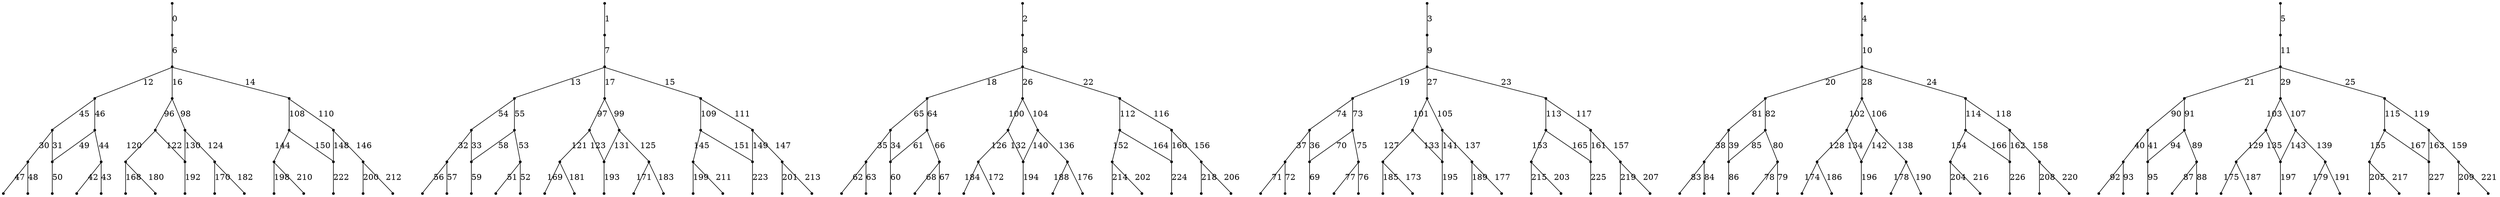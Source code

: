 digraph {
  graph [splines=false];
   0 [shape=point,label=""] ;
   1 [shape=point,label=""] ;
   2 [shape=point,label=""] ;
   3 [shape=point,label=""] ;
   4 [shape=point,label=""] ;
   5 [shape=point,label=""] ;
   6 [shape=point,label=""] ;
   7 [shape=point,label=""] ;
   8 [shape=point,label=""] ;
   9 [shape=point,label=""] ;
   10 [shape=point,label=""] ;
   11 [shape=point,label=""] ;
   12 [shape=point,label=""] ;
   13 [shape=point,label=""] ;
   14 [shape=point,label=""] ;
   15 [shape=point,label=""] ;
   16 [shape=point,label=""] ;
   17 [shape=point,label=""] ;
   18 [shape=point,label=""] ;
   19 [shape=point,label=""] ;
   20 [shape=point,label=""] ;
   21 [shape=point,label=""] ;
   22 [shape=point,label=""] ;
   23 [shape=point,label=""] ;
   24 [shape=point,label=""] ;
   25 [shape=point,label=""] ;
   26 [shape=point,label=""] ;
   27 [shape=point,label=""] ;
   28 [shape=point,label=""] ;
   29 [shape=point,label=""] ;
   30 [shape=point,label=""] ;
   31 [shape=point,label=""] ;
   32 [shape=point,label=""] ;
   33 [shape=point,label=""] ;
   34 [shape=point,label=""] ;
   35 [shape=point,label=""] ;
   36 [shape=point,label=""] ;
   37 [shape=point,label=""] ;
   38 [shape=point,label=""] ;
   39 [shape=point,label=""] ;
   40 [shape=point,label=""] ;
   41 [shape=point,label=""] ;
   42 [shape=point,label=""] ;
   43 [shape=point,label=""] ;
   44 [shape=point,label=""] ;
   45 [shape=point,label=""] ;
   46 [shape=point,label=""] ;
   47 [shape=point,label=""] ;
   48 [shape=point,label=""] ;
   49 [shape=point,label=""] ;
   50 [shape=point,label=""] ;
   51 [shape=point,label=""] ;
   52 [shape=point,label=""] ;
   53 [shape=point,label=""] ;
   54 [shape=point,label=""] ;
   55 [shape=point,label=""] ;
   56 [shape=point,label=""] ;
   57 [shape=point,label=""] ;
   58 [shape=point,label=""] ;
   59 [shape=point,label=""] ;
   60 [shape=point,label=""] ;
   61 [shape=point,label=""] ;
   62 [shape=point,label=""] ;
   63 [shape=point,label=""] ;
   64 [shape=point,label=""] ;
   65 [shape=point,label=""] ;
   66 [shape=point,label=""] ;
   67 [shape=point,label=""] ;
   68 [shape=point,label=""] ;
   69 [shape=point,label=""] ;
   70 [shape=point,label=""] ;
   71 [shape=point,label=""] ;
   72 [shape=point,label=""] ;
   73 [shape=point,label=""] ;
   74 [shape=point,label=""] ;
   75 [shape=point,label=""] ;
   76 [shape=point,label=""] ;
   77 [shape=point,label=""] ;
   78 [shape=point,label=""] ;
   79 [shape=point,label=""] ;
   80 [shape=point,label=""] ;
   81 [shape=point,label=""] ;
   82 [shape=point,label=""] ;
   83 [shape=point,label=""] ;
   84 [shape=point,label=""] ;
   85 [shape=point,label=""] ;
   86 [shape=point,label=""] ;
   87 [shape=point,label=""] ;
   88 [shape=point,label=""] ;
   89 [shape=point,label=""] ;
   90 [shape=point,label=""] ;
   91 [shape=point,label=""] ;
   92 [shape=point,label=""] ;
   93 [shape=point,label=""] ;
   94 [shape=point,label=""] ;
   95 [shape=point,label=""] ;
   96 [shape=point,label=""] ;
   97 [shape=point,label=""] ;
   98 [shape=point,label=""] ;
   99 [shape=point,label=""] ;
   100 [shape=point,label=""] ;
   101 [shape=point,label=""] ;
   102 [shape=point,label=""] ;
   103 [shape=point,label=""] ;
   104 [shape=point,label=""] ;
   105 [shape=point,label=""] ;
   106 [shape=point,label=""] ;
   107 [shape=point,label=""] ;
   108 [shape=point,label=""] ;
   109 [shape=point,label=""] ;
   110 [shape=point,label=""] ;
   111 [shape=point,label=""] ;
   112 [shape=point,label=""] ;
   113 [shape=point,label=""] ;
   114 [shape=point,label=""] ;
   115 [shape=point,label=""] ;
   116 [shape=point,label=""] ;
   117 [shape=point,label=""] ;
   118 [shape=point,label=""] ;
   119 [shape=point,label=""] ;
   120 [shape=point,label=""] ;
   121 [shape=point,label=""] ;
   122 [shape=point,label=""] ;
   123 [shape=point,label=""] ;
   124 [shape=point,label=""] ;
   125 [shape=point,label=""] ;
   126 [shape=point,label=""] ;
   127 [shape=point,label=""] ;
   128 [shape=point,label=""] ;
   129 [shape=point,label=""] ;
   130 [shape=point,label=""] ;
   131 [shape=point,label=""] ;
   132 [shape=point,label=""] ;
   133 [shape=point,label=""] ;
   134 [shape=point,label=""] ;
   135 [shape=point,label=""] ;
   136 [shape=point,label=""] ;
   137 [shape=point,label=""] ;
   138 [shape=point,label=""] ;
   139 [shape=point,label=""] ;
   140 [shape=point,label=""] ;
   141 [shape=point,label=""] ;
   142 [shape=point,label=""] ;
   143 [shape=point,label=""] ;
   144 [shape=point,label=""] ;
   145 [shape=point,label=""] ;
   146 [shape=point,label=""] ;
   147 [shape=point,label=""] ;
   148 [shape=point,label=""] ;
   149 [shape=point,label=""] ;
   150 [shape=point,label=""] ;
   151 [shape=point,label=""] ;
   152 [shape=point,label=""] ;
   153 [shape=point,label=""] ;
   154 [shape=point,label=""] ;
   155 [shape=point,label=""] ;
   156 [shape=point,label=""] ;
   157 [shape=point,label=""] ;
   158 [shape=point,label=""] ;
   159 [shape=point,label=""] ;
   160 [shape=point,label=""] ;
   161 [shape=point,label=""] ;
   162 [shape=point,label=""] ;
   163 [shape=point,label=""] ;
   164 [shape=point,label=""] ;
   165 [shape=point,label=""] ;
   166 [shape=point,label=""] ;
   167 [shape=point,label=""] ;
   168 [shape=point,label=""] ;
   169 [shape=point,label=""] ;
   170 [shape=point,label=""] ;
   171 [shape=point,label=""] ;
   172 [shape=point,label=""] ;
   173 [shape=point,label=""] ;
   174 [shape=point,label=""] ;
   175 [shape=point,label=""] ;
   176 [shape=point,label=""] ;
   177 [shape=point,label=""] ;
   178 [shape=point,label=""] ;
   179 [shape=point,label=""] ;
   180 [shape=point,label=""] ;
   181 [shape=point,label=""] ;
   182 [shape=point,label=""] ;
   183 [shape=point,label=""] ;
   184 [shape=point,label=""] ;
   185 [shape=point,label=""] ;
   186 [shape=point,label=""] ;
   187 [shape=point,label=""] ;
   188 [shape=point,label=""] ;
   189 [shape=point,label=""] ;
   190 [shape=point,label=""] ;
   191 [shape=point,label=""] ;
   192 [shape=point,label=""] ;
   193 [shape=point,label=""] ;
   194 [shape=point,label=""] ;
   195 [shape=point,label=""] ;
   196 [shape=point,label=""] ;
   197 [shape=point,label=""] ;
   198 [shape=point,label=""] ;
   199 [shape=point,label=""] ;
   200 [shape=point,label=""] ;
   201 [shape=point,label=""] ;
   202 [shape=point,label=""] ;
   203 [shape=point,label=""] ;
   204 [shape=point,label=""] ;
   205 [shape=point,label=""] ;
   206 [shape=point,label=""] ;
   207 [shape=point,label=""] ;
   208 [shape=point,label=""] ;
   209 [shape=point,label=""] ;
   210 [shape=point,label=""] ;
   211 [shape=point,label=""] ;
   212 [shape=point,label=""] ;
   213 [shape=point,label=""] ;
   214 [shape=point,label=""] ;
   215 [shape=point,label=""] ;
   0  ->  1 [arrowhead=none,label="0"] ;
   2  ->  3 [arrowhead=none,label="1"] ;
   4  ->  5 [arrowhead=none,label="2"] ;
   6  ->  7 [arrowhead=none,label="3"] ;
   8  ->  9 [arrowhead=none,label="4"] ;
   10  ->  11 [arrowhead=none,label="5"] ;
   1  ->  12 [arrowhead=none,label="6"] ;
   3  ->  13 [arrowhead=none,label="7"] ;
   5  ->  14 [arrowhead=none,label="8"] ;
   7  ->  15 [arrowhead=none,label="9"] ;
   9  ->  16 [arrowhead=none,label="10"] ;
   11  ->  17 [arrowhead=none,label="11"] ;
   12  ->  18 [arrowhead=none,label="12"] ;
   13  ->  21 [arrowhead=none,label="13"] ;
   12  ->  20 [arrowhead=none,label="14"] ;
   13  ->  23 [arrowhead=none,label="15"] ;
   12  ->  19 [arrowhead=none,label="16"] ;
   13  ->  22 [arrowhead=none,label="17"] ;
   14  ->  24 [arrowhead=none,label="18"] ;
   15  ->  27 [arrowhead=none,label="19"] ;
   16  ->  30 [arrowhead=none,label="20"] ;
   17  ->  33 [arrowhead=none,label="21"] ;
   14  ->  26 [arrowhead=none,label="22"] ;
   15  ->  29 [arrowhead=none,label="23"] ;
   16  ->  32 [arrowhead=none,label="24"] ;
   17  ->  35 [arrowhead=none,label="25"] ;
   14  ->  25 [arrowhead=none,label="26"] ;
   15  ->  28 [arrowhead=none,label="27"] ;
   16  ->  31 [arrowhead=none,label="28"] ;
   17  ->  34 [arrowhead=none,label="29"] ;
   36  ->  37 [arrowhead=none,label="30"] ;
   36  ->  38 [arrowhead=none,label="31"] ;
   39  ->  40 [arrowhead=none,label="32"] ;
   39  ->  41 [arrowhead=none,label="33"] ;
   42  ->  43 [arrowhead=none,label="34"] ;
   42  ->  44 [arrowhead=none,label="35"] ;
   45  ->  46 [arrowhead=none,label="36"] ;
   45  ->  47 [arrowhead=none,label="37"] ;
   48  ->  49 [arrowhead=none,label="38"] ;
   48  ->  50 [arrowhead=none,label="39"] ;
   51  ->  52 [arrowhead=none,label="40"] ;
   51  ->  53 [arrowhead=none,label="41"] ;
   54  ->  55 [arrowhead=none,label="42"] ;
   54  ->  56 [arrowhead=none,label="43"] ;
   57  ->  54 [arrowhead=none,label="44"] ;
   18  ->  36 [arrowhead=none,label="45"] ;
   18  ->  57 [arrowhead=none,label="46"] ;
   37  ->  58 [arrowhead=none,label="47"] ;
   37  ->  59 [arrowhead=none,label="48"] ;
   57  ->  38 [arrowhead=none,label="49"] ;
   38  ->  60 [arrowhead=none,label="50"] ;
   61  ->  62 [arrowhead=none,label="51"] ;
   61  ->  63 [arrowhead=none,label="52"] ;
   64  ->  61 [arrowhead=none,label="53"] ;
   21  ->  39 [arrowhead=none,label="54"] ;
   21  ->  64 [arrowhead=none,label="55"] ;
   40  ->  65 [arrowhead=none,label="56"] ;
   40  ->  66 [arrowhead=none,label="57"] ;
   64  ->  41 [arrowhead=none,label="58"] ;
   41  ->  67 [arrowhead=none,label="59"] ;
   43  ->  68 [arrowhead=none,label="60"] ;
   69  ->  43 [arrowhead=none,label="61"] ;
   44  ->  70 [arrowhead=none,label="62"] ;
   44  ->  71 [arrowhead=none,label="63"] ;
   24  ->  69 [arrowhead=none,label="64"] ;
   24  ->  42 [arrowhead=none,label="65"] ;
   69  ->  72 [arrowhead=none,label="66"] ;
   72  ->  73 [arrowhead=none,label="67"] ;
   72  ->  74 [arrowhead=none,label="68"] ;
   46  ->  75 [arrowhead=none,label="69"] ;
   76  ->  46 [arrowhead=none,label="70"] ;
   47  ->  77 [arrowhead=none,label="71"] ;
   47  ->  78 [arrowhead=none,label="72"] ;
   27  ->  76 [arrowhead=none,label="73"] ;
   27  ->  45 [arrowhead=none,label="74"] ;
   76  ->  79 [arrowhead=none,label="75"] ;
   79  ->  80 [arrowhead=none,label="76"] ;
   79  ->  81 [arrowhead=none,label="77"] ;
   82  ->  83 [arrowhead=none,label="78"] ;
   82  ->  84 [arrowhead=none,label="79"] ;
   85  ->  82 [arrowhead=none,label="80"] ;
   30  ->  48 [arrowhead=none,label="81"] ;
   30  ->  85 [arrowhead=none,label="82"] ;
   49  ->  86 [arrowhead=none,label="83"] ;
   49  ->  87 [arrowhead=none,label="84"] ;
   85  ->  50 [arrowhead=none,label="85"] ;
   50  ->  88 [arrowhead=none,label="86"] ;
   89  ->  90 [arrowhead=none,label="87"] ;
   89  ->  91 [arrowhead=none,label="88"] ;
   92  ->  89 [arrowhead=none,label="89"] ;
   33  ->  51 [arrowhead=none,label="90"] ;
   33  ->  92 [arrowhead=none,label="91"] ;
   52  ->  93 [arrowhead=none,label="92"] ;
   52  ->  94 [arrowhead=none,label="93"] ;
   92  ->  53 [arrowhead=none,label="94"] ;
   53  ->  95 [arrowhead=none,label="95"] ;
   19  ->  96 [arrowhead=none,label="96"] ;
   22  ->  97 [arrowhead=none,label="97"] ;
   19  ->  98 [arrowhead=none,label="98"] ;
   22  ->  99 [arrowhead=none,label="99"] ;
   25  ->  100 [arrowhead=none,label="100"] ;
   28  ->  101 [arrowhead=none,label="101"] ;
   31  ->  102 [arrowhead=none,label="102"] ;
   34  ->  103 [arrowhead=none,label="103"] ;
   25  ->  104 [arrowhead=none,label="104"] ;
   28  ->  105 [arrowhead=none,label="105"] ;
   31  ->  106 [arrowhead=none,label="106"] ;
   34  ->  107 [arrowhead=none,label="107"] ;
   20  ->  108 [arrowhead=none,label="108"] ;
   23  ->  109 [arrowhead=none,label="109"] ;
   20  ->  110 [arrowhead=none,label="110"] ;
   23  ->  111 [arrowhead=none,label="111"] ;
   26  ->  112 [arrowhead=none,label="112"] ;
   29  ->  113 [arrowhead=none,label="113"] ;
   32  ->  114 [arrowhead=none,label="114"] ;
   35  ->  115 [arrowhead=none,label="115"] ;
   26  ->  116 [arrowhead=none,label="116"] ;
   29  ->  117 [arrowhead=none,label="117"] ;
   32  ->  118 [arrowhead=none,label="118"] ;
   35  ->  119 [arrowhead=none,label="119"] ;
   96  ->  120 [arrowhead=none,label="120"] ;
   97  ->  121 [arrowhead=none,label="121"] ;
   96  ->  122 [arrowhead=none,label="122"] ;
   97  ->  123 [arrowhead=none,label="123"] ;
   98  ->  124 [arrowhead=none,label="124"] ;
   99  ->  125 [arrowhead=none,label="125"] ;
   100  ->  126 [arrowhead=none,label="126"] ;
   101  ->  127 [arrowhead=none,label="127"] ;
   102  ->  128 [arrowhead=none,label="128"] ;
   103  ->  129 [arrowhead=none,label="129"] ;
   98  ->  122 [arrowhead=none,label="130"] ;
   99  ->  123 [arrowhead=none,label="131"] ;
   100  ->  130 [arrowhead=none,label="132"] ;
   101  ->  131 [arrowhead=none,label="133"] ;
   102  ->  132 [arrowhead=none,label="134"] ;
   103  ->  133 [arrowhead=none,label="135"] ;
   104  ->  134 [arrowhead=none,label="136"] ;
   105  ->  135 [arrowhead=none,label="137"] ;
   106  ->  136 [arrowhead=none,label="138"] ;
   107  ->  137 [arrowhead=none,label="139"] ;
   104  ->  130 [arrowhead=none,label="140"] ;
   105  ->  131 [arrowhead=none,label="141"] ;
   106  ->  132 [arrowhead=none,label="142"] ;
   107  ->  133 [arrowhead=none,label="143"] ;
   108  ->  138 [arrowhead=none,label="144"] ;
   109  ->  139 [arrowhead=none,label="145"] ;
   110  ->  140 [arrowhead=none,label="146"] ;
   111  ->  141 [arrowhead=none,label="147"] ;
   110  ->  142 [arrowhead=none,label="148"] ;
   111  ->  143 [arrowhead=none,label="149"] ;
   108  ->  142 [arrowhead=none,label="150"] ;
   109  ->  143 [arrowhead=none,label="151"] ;
   112  ->  144 [arrowhead=none,label="152"] ;
   113  ->  145 [arrowhead=none,label="153"] ;
   114  ->  146 [arrowhead=none,label="154"] ;
   115  ->  147 [arrowhead=none,label="155"] ;
   116  ->  148 [arrowhead=none,label="156"] ;
   117  ->  149 [arrowhead=none,label="157"] ;
   118  ->  150 [arrowhead=none,label="158"] ;
   119  ->  151 [arrowhead=none,label="159"] ;
   116  ->  152 [arrowhead=none,label="160"] ;
   117  ->  153 [arrowhead=none,label="161"] ;
   118  ->  154 [arrowhead=none,label="162"] ;
   119  ->  155 [arrowhead=none,label="163"] ;
   112  ->  152 [arrowhead=none,label="164"] ;
   113  ->  153 [arrowhead=none,label="165"] ;
   114  ->  154 [arrowhead=none,label="166"] ;
   115  ->  155 [arrowhead=none,label="167"] ;
   120  ->  156 [arrowhead=none,label="168"] ;
   121  ->  157 [arrowhead=none,label="169"] ;
   124  ->  158 [arrowhead=none,label="170"] ;
   125  ->  159 [arrowhead=none,label="171"] ;
   126  ->  160 [arrowhead=none,label="172"] ;
   127  ->  161 [arrowhead=none,label="173"] ;
   128  ->  162 [arrowhead=none,label="174"] ;
   129  ->  163 [arrowhead=none,label="175"] ;
   134  ->  164 [arrowhead=none,label="176"] ;
   135  ->  165 [arrowhead=none,label="177"] ;
   136  ->  166 [arrowhead=none,label="178"] ;
   137  ->  167 [arrowhead=none,label="179"] ;
   120  ->  168 [arrowhead=none,label="180"] ;
   121  ->  169 [arrowhead=none,label="181"] ;
   124  ->  170 [arrowhead=none,label="182"] ;
   125  ->  171 [arrowhead=none,label="183"] ;
   126  ->  172 [arrowhead=none,label="184"] ;
   127  ->  173 [arrowhead=none,label="185"] ;
   128  ->  174 [arrowhead=none,label="186"] ;
   129  ->  175 [arrowhead=none,label="187"] ;
   134  ->  176 [arrowhead=none,label="188"] ;
   135  ->  177 [arrowhead=none,label="189"] ;
   136  ->  178 [arrowhead=none,label="190"] ;
   137  ->  179 [arrowhead=none,label="191"] ;
   122  ->  180 [arrowhead=none,label="192"] ;
   123  ->  181 [arrowhead=none,label="193"] ;
   130  ->  182 [arrowhead=none,label="194"] ;
   131  ->  183 [arrowhead=none,label="195"] ;
   132  ->  184 [arrowhead=none,label="196"] ;
   133  ->  185 [arrowhead=none,label="197"] ;
   138  ->  186 [arrowhead=none,label="198"] ;
   139  ->  187 [arrowhead=none,label="199"] ;
   140  ->  188 [arrowhead=none,label="200"] ;
   141  ->  189 [arrowhead=none,label="201"] ;
   144  ->  190 [arrowhead=none,label="202"] ;
   145  ->  191 [arrowhead=none,label="203"] ;
   146  ->  192 [arrowhead=none,label="204"] ;
   147  ->  193 [arrowhead=none,label="205"] ;
   148  ->  194 [arrowhead=none,label="206"] ;
   149  ->  195 [arrowhead=none,label="207"] ;
   150  ->  196 [arrowhead=none,label="208"] ;
   151  ->  197 [arrowhead=none,label="209"] ;
   138  ->  198 [arrowhead=none,label="210"] ;
   139  ->  199 [arrowhead=none,label="211"] ;
   140  ->  200 [arrowhead=none,label="212"] ;
   141  ->  201 [arrowhead=none,label="213"] ;
   144  ->  202 [arrowhead=none,label="214"] ;
   145  ->  203 [arrowhead=none,label="215"] ;
   146  ->  204 [arrowhead=none,label="216"] ;
   147  ->  205 [arrowhead=none,label="217"] ;
   148  ->  206 [arrowhead=none,label="218"] ;
   149  ->  207 [arrowhead=none,label="219"] ;
   150  ->  208 [arrowhead=none,label="220"] ;
   151  ->  209 [arrowhead=none,label="221"] ;
   142  ->  210 [arrowhead=none,label="222"] ;
   143  ->  211 [arrowhead=none,label="223"] ;
   152  ->  212 [arrowhead=none,label="224"] ;
   153  ->  213 [arrowhead=none,label="225"] ;
   154  ->  214 [arrowhead=none,label="226"] ;
   155  ->  215 [arrowhead=none,label="227"] ;
}
